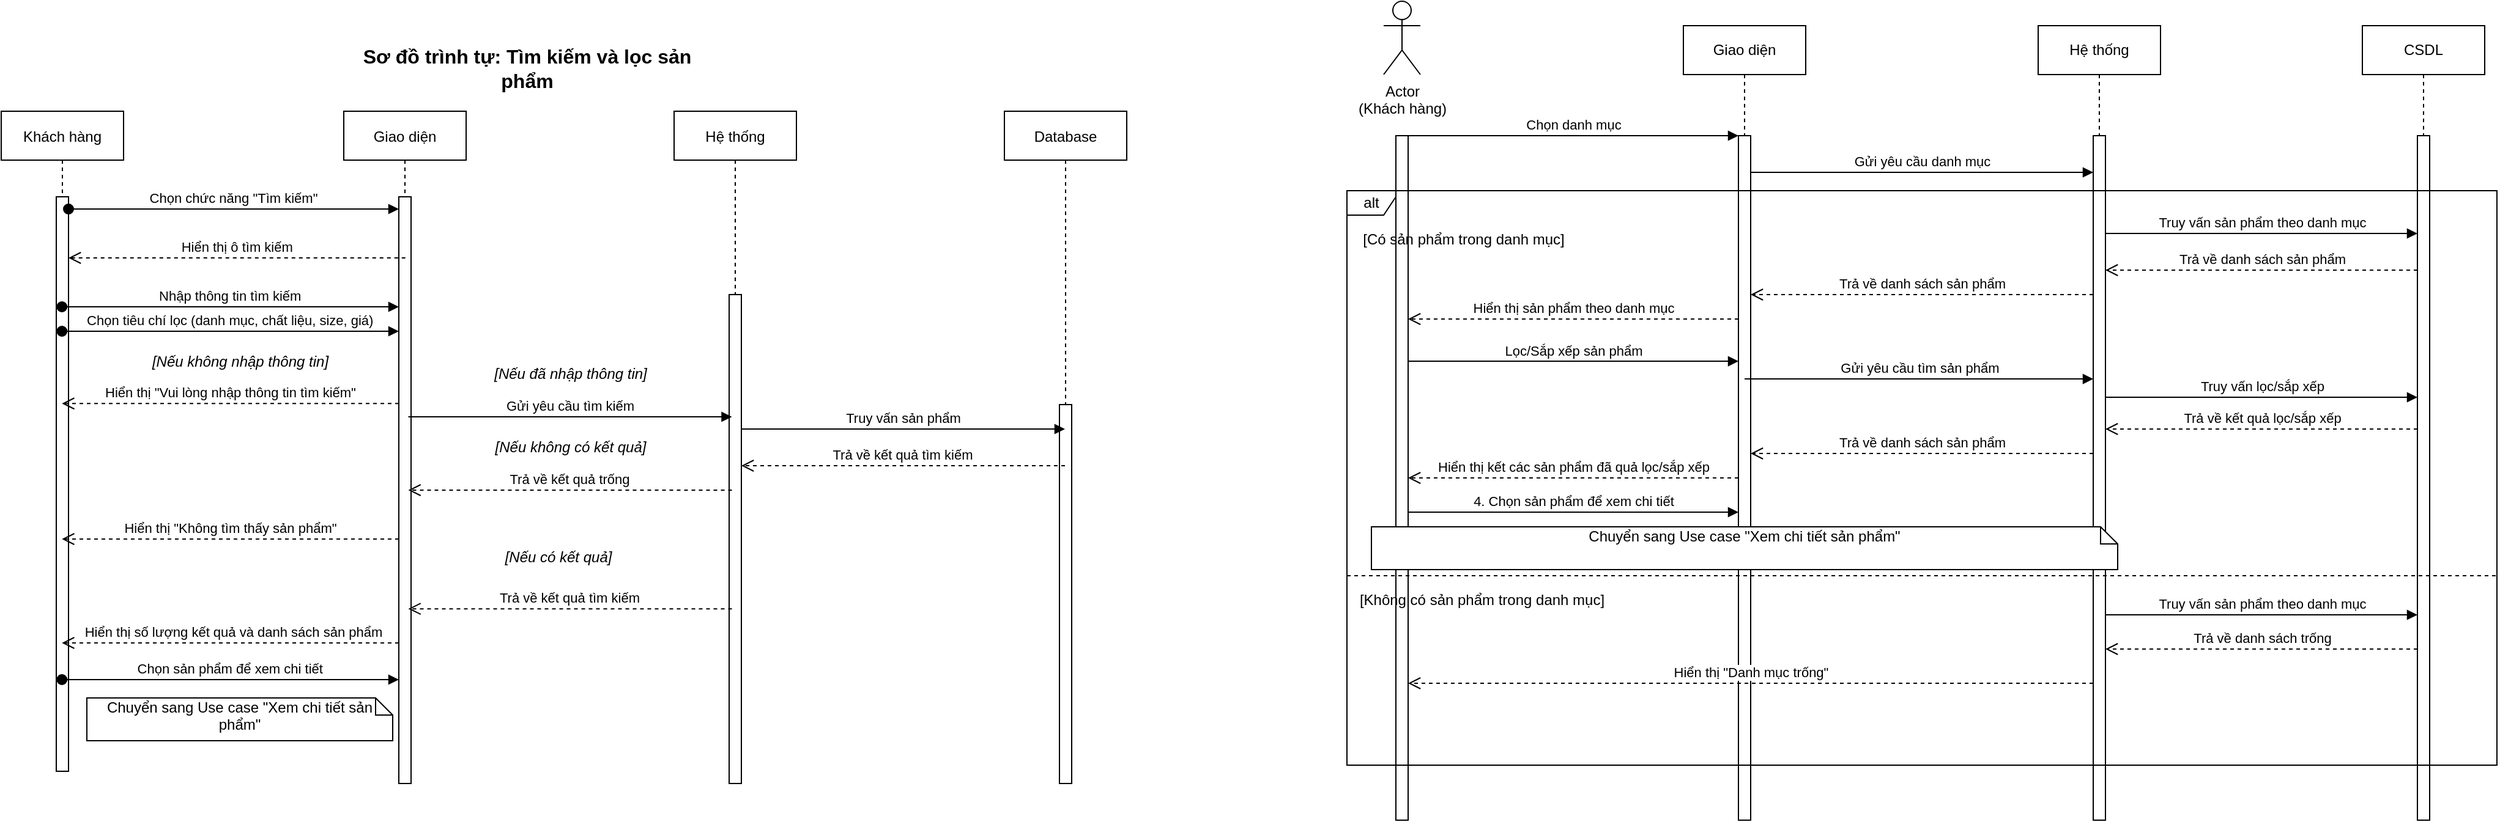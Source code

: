 <mxfile version="26.1.1" pages="2">
  <diagram name="Page-1" id="13e1069c-82ec-6db2-03f1-153e76fe0fe0">
    <mxGraphModel dx="1103" dy="594" grid="1" gridSize="10" guides="1" tooltips="1" connect="1" arrows="1" fold="1" page="1" pageScale="1" pageWidth="1100" pageHeight="850" background="none" math="0" shadow="0">
      <root>
        <mxCell id="0" />
        <mxCell id="1" parent="0" />
        <mxCell id="CiSJBHJ4Xn43Z9WM9_8N-1" value="Khách hàng" style="shape=umlLifeline;perimeter=lifelinePerimeter;container=1;collapsible=0;recursiveResize=0;rounded=0;shadow=0;strokeWidth=1;" parent="1" vertex="1">
          <mxGeometry x="90" y="190" width="100" height="540" as="geometry" />
        </mxCell>
        <mxCell id="CiSJBHJ4Xn43Z9WM9_8N-2" value="" style="points=[];perimeter=orthogonalPerimeter;rounded=0;shadow=0;strokeWidth=1;" parent="CiSJBHJ4Xn43Z9WM9_8N-1" vertex="1">
          <mxGeometry x="45" y="70" width="10" height="470" as="geometry" />
        </mxCell>
        <mxCell id="CiSJBHJ4Xn43Z9WM9_8N-3" value="Giao diện" style="shape=umlLifeline;perimeter=lifelinePerimeter;container=1;collapsible=0;recursiveResize=0;rounded=0;shadow=0;strokeWidth=1;" parent="1" vertex="1">
          <mxGeometry x="370" y="190" width="100" height="550" as="geometry" />
        </mxCell>
        <mxCell id="CiSJBHJ4Xn43Z9WM9_8N-4" value="" style="points=[];perimeter=orthogonalPerimeter;rounded=0;shadow=0;strokeWidth=1;" parent="CiSJBHJ4Xn43Z9WM9_8N-3" vertex="1">
          <mxGeometry x="45" y="70" width="10" height="480" as="geometry" />
        </mxCell>
        <mxCell id="wR38wNs-CdR_Del-v1X8-1" value="Hiển thị ô tìm kiếm" style="verticalAlign=bottom;endArrow=open;dashed=1;endSize=8;shadow=0;strokeWidth=1;" parent="CiSJBHJ4Xn43Z9WM9_8N-3" edge="1">
          <mxGeometry relative="1" as="geometry">
            <mxPoint x="50.37" y="120" as="sourcePoint" />
            <mxPoint x="-225.0" y="120" as="targetPoint" />
          </mxGeometry>
        </mxCell>
        <mxCell id="CiSJBHJ4Xn43Z9WM9_8N-23" value="Chọn tiêu chí lọc (danh mục, chất liệu, size, giá)" style="verticalAlign=bottom;startArrow=oval;endArrow=block;startSize=8;shadow=0;strokeWidth=1;" parent="CiSJBHJ4Xn43Z9WM9_8N-3" edge="1">
          <mxGeometry relative="1" as="geometry">
            <mxPoint x="-230.37" y="180" as="sourcePoint" />
            <mxPoint x="45" y="180" as="targetPoint" />
          </mxGeometry>
        </mxCell>
        <mxCell id="CiSJBHJ4Xn43Z9WM9_8N-19" value="Hiển thị &quot;Không tìm thấy sản phẩm&quot;" style="verticalAlign=bottom;endArrow=open;dashed=1;endSize=8;shadow=0;strokeWidth=1;" parent="CiSJBHJ4Xn43Z9WM9_8N-3" edge="1">
          <mxGeometry relative="1" as="geometry">
            <mxPoint x="45" y="350" as="sourcePoint" />
            <mxPoint x="-230.37" y="350" as="targetPoint" />
          </mxGeometry>
        </mxCell>
        <mxCell id="CiSJBHJ4Xn43Z9WM9_8N-5" value="Hệ thống" style="shape=umlLifeline;perimeter=lifelinePerimeter;container=1;collapsible=0;recursiveResize=0;rounded=0;shadow=0;strokeWidth=1;" parent="1" vertex="1">
          <mxGeometry x="640" y="190" width="100" height="550" as="geometry" />
        </mxCell>
        <mxCell id="CiSJBHJ4Xn43Z9WM9_8N-6" value="" style="points=[];perimeter=orthogonalPerimeter;rounded=0;shadow=0;strokeWidth=1;" parent="CiSJBHJ4Xn43Z9WM9_8N-5" vertex="1">
          <mxGeometry x="45" y="150" width="10" height="400" as="geometry" />
        </mxCell>
        <mxCell id="CiSJBHJ4Xn43Z9WM9_8N-7" value="Database" style="shape=umlLifeline;perimeter=lifelinePerimeter;container=1;collapsible=0;recursiveResize=0;rounded=0;shadow=0;strokeWidth=1;" parent="1" vertex="1">
          <mxGeometry x="910" y="190" width="100" height="550" as="geometry" />
        </mxCell>
        <mxCell id="CiSJBHJ4Xn43Z9WM9_8N-8" value="" style="points=[];perimeter=orthogonalPerimeter;rounded=0;shadow=0;strokeWidth=1;" parent="CiSJBHJ4Xn43Z9WM9_8N-7" vertex="1">
          <mxGeometry x="45" y="240" width="10" height="310" as="geometry" />
        </mxCell>
        <mxCell id="CiSJBHJ4Xn43Z9WM9_8N-9" value="Chọn chức năng &quot;Tìm kiếm&quot;" style="verticalAlign=bottom;startArrow=oval;endArrow=block;startSize=8;shadow=0;strokeWidth=1;" parent="1" source="CiSJBHJ4Xn43Z9WM9_8N-2" target="CiSJBHJ4Xn43Z9WM9_8N-4" edge="1">
          <mxGeometry relative="1" as="geometry">
            <mxPoint x="345" y="270" as="sourcePoint" />
            <Array as="points">
              <mxPoint x="310" y="270" />
            </Array>
          </mxGeometry>
        </mxCell>
        <mxCell id="CiSJBHJ4Xn43Z9WM9_8N-10" value="Nhập thông tin tìm kiếm" style="verticalAlign=bottom;startArrow=oval;endArrow=block;startSize=8;shadow=0;strokeWidth=1;" parent="1" edge="1">
          <mxGeometry relative="1" as="geometry">
            <mxPoint x="139.63" y="350" as="sourcePoint" />
            <mxPoint x="415" y="350" as="targetPoint" />
          </mxGeometry>
        </mxCell>
        <mxCell id="CiSJBHJ4Xn43Z9WM9_8N-11" value="[Nếu không nhập thông tin]" style="text;html=1;align=center;verticalAlign=middle;resizable=0;points=[];autosize=1;fontStyle=2" parent="1" vertex="1">
          <mxGeometry x="200" y="380" width="170" height="30" as="geometry" />
        </mxCell>
        <mxCell id="CiSJBHJ4Xn43Z9WM9_8N-12" value="Hiển thị &quot;Vui lòng nhập thông tin tìm kiếm&quot;" style="verticalAlign=bottom;endArrow=open;dashed=1;endSize=8;shadow=0;strokeWidth=1;" parent="1" edge="1">
          <mxGeometry relative="1" as="geometry">
            <mxPoint x="415" y="429.13" as="sourcePoint" />
            <mxPoint x="139.63" y="429.13" as="targetPoint" />
          </mxGeometry>
        </mxCell>
        <mxCell id="CiSJBHJ4Xn43Z9WM9_8N-13" value="[Nếu đã nhập thông tin]" style="text;html=1;align=center;verticalAlign=middle;resizable=0;points=[];autosize=1;fontStyle=2" parent="1" vertex="1">
          <mxGeometry x="480" y="390" width="150" height="30" as="geometry" />
        </mxCell>
        <mxCell id="CiSJBHJ4Xn43Z9WM9_8N-14" value="Gửi yêu cầu tìm kiếm" style="verticalAlign=bottom;endArrow=block;shadow=0;strokeWidth=1;" parent="1" edge="1">
          <mxGeometry relative="1" as="geometry">
            <mxPoint x="422.75" y="440" as="sourcePoint" />
            <mxPoint x="687.25" y="440" as="targetPoint" />
          </mxGeometry>
        </mxCell>
        <mxCell id="CiSJBHJ4Xn43Z9WM9_8N-15" value="Truy vấn sản phẩm" style="verticalAlign=bottom;endArrow=block;shadow=0;strokeWidth=1;" parent="1" edge="1">
          <mxGeometry relative="1" as="geometry">
            <mxPoint x="695" y="450" as="sourcePoint" />
            <mxPoint x="959.5" y="450" as="targetPoint" />
          </mxGeometry>
        </mxCell>
        <mxCell id="CiSJBHJ4Xn43Z9WM9_8N-16" value="Trả về kết quả tìm kiếm" style="verticalAlign=bottom;endArrow=open;dashed=1;endSize=8;shadow=0;strokeWidth=1;" parent="1" edge="1">
          <mxGeometry relative="1" as="geometry">
            <mxPoint x="959.5" y="480" as="sourcePoint" />
            <mxPoint x="695" y="480" as="targetPoint" />
          </mxGeometry>
        </mxCell>
        <mxCell id="CiSJBHJ4Xn43Z9WM9_8N-17" value="[Nếu không có kết quả]" style="text;html=1;align=center;verticalAlign=middle;resizable=0;points=[];autosize=1;fontStyle=2" parent="1" vertex="1">
          <mxGeometry x="480" y="450" width="150" height="30" as="geometry" />
        </mxCell>
        <mxCell id="CiSJBHJ4Xn43Z9WM9_8N-18" value="Trả về kết quả trống" style="verticalAlign=bottom;endArrow=open;dashed=1;endSize=8;shadow=0;strokeWidth=1;" parent="1" edge="1">
          <mxGeometry relative="1" as="geometry">
            <mxPoint x="687.25" y="500" as="sourcePoint" />
            <mxPoint x="422.75" y="500" as="targetPoint" />
          </mxGeometry>
        </mxCell>
        <mxCell id="CiSJBHJ4Xn43Z9WM9_8N-20" value="[Nếu có kết quả]" style="text;html=1;align=center;verticalAlign=middle;resizable=0;points=[];autosize=1;fontStyle=2" parent="1" vertex="1">
          <mxGeometry x="490" y="540" width="110" height="30" as="geometry" />
        </mxCell>
        <mxCell id="CiSJBHJ4Xn43Z9WM9_8N-21" value="Trả về kết quả tìm kiếm" style="verticalAlign=bottom;endArrow=open;dashed=1;endSize=8;shadow=0;strokeWidth=1;" parent="1" edge="1">
          <mxGeometry relative="1" as="geometry">
            <mxPoint x="687.25" y="597.07" as="sourcePoint" />
            <mxPoint x="422.75" y="597.07" as="targetPoint" />
          </mxGeometry>
        </mxCell>
        <mxCell id="CiSJBHJ4Xn43Z9WM9_8N-22" value="Hiển thị số lượng kết quả và danh sách sản phẩm" style="verticalAlign=bottom;endArrow=open;dashed=1;endSize=8;shadow=0;strokeWidth=1;" parent="1" edge="1">
          <mxGeometry x="-0.02" relative="1" as="geometry">
            <mxPoint x="415" y="625" as="sourcePoint" />
            <mxPoint x="139.63" y="625" as="targetPoint" />
            <mxPoint as="offset" />
          </mxGeometry>
        </mxCell>
        <mxCell id="CiSJBHJ4Xn43Z9WM9_8N-24" value="Chọn sản phẩm để xem chi tiết" style="verticalAlign=bottom;startArrow=oval;endArrow=block;startSize=8;shadow=0;strokeWidth=1;" parent="1" edge="1">
          <mxGeometry relative="1" as="geometry">
            <mxPoint x="139.63" y="655" as="sourcePoint" />
            <mxPoint x="415" y="655" as="targetPoint" />
          </mxGeometry>
        </mxCell>
        <mxCell id="CiSJBHJ4Xn43Z9WM9_8N-25" value="Sơ đồ trình tự: Tìm kiếm và lọc sản phẩm" style="text;html=1;strokeColor=none;fillColor=none;align=center;verticalAlign=middle;whiteSpace=wrap;rounded=0;fontSize=16;fontStyle=1" parent="1" vertex="1">
          <mxGeometry x="370" y="140" width="300" height="30" as="geometry" />
        </mxCell>
        <mxCell id="wR38wNs-CdR_Del-v1X8-2" value="Actor&#xa;(Khách hàng)" style="shape=umlActor;verticalLabelPosition=bottom;verticalAlign=top;html=1;" parent="1" vertex="1">
          <mxGeometry x="1220" y="100" width="30" height="60" as="geometry" />
        </mxCell>
        <mxCell id="wR38wNs-CdR_Del-v1X8-6" value="" style="html=1;points=[];perimeter=orthogonalPerimeter;" parent="1" vertex="1">
          <mxGeometry x="1230" y="210" width="10" height="560" as="geometry" />
        </mxCell>
        <mxCell id="wR38wNs-CdR_Del-v1X8-7" value="" style="html=1;points=[];perimeter=orthogonalPerimeter;" parent="1" vertex="1">
          <mxGeometry x="1510" y="210" width="10" height="560" as="geometry" />
        </mxCell>
        <mxCell id="wR38wNs-CdR_Del-v1X8-8" value="" style="html=1;points=[];perimeter=orthogonalPerimeter;" parent="1" vertex="1">
          <mxGeometry x="1800" y="210" width="10" height="560" as="geometry" />
        </mxCell>
        <mxCell id="wR38wNs-CdR_Del-v1X8-9" value="" style="html=1;points=[];perimeter=orthogonalPerimeter;" parent="1" vertex="1">
          <mxGeometry x="2065" y="210" width="10" height="560" as="geometry" />
        </mxCell>
        <mxCell id="wR38wNs-CdR_Del-v1X8-10" value="Chọn danh mục" style="html=1;verticalAlign=bottom;endArrow=block;entryX=0;entryY=0;exitX=1;exitY=0;" parent="1" source="wR38wNs-CdR_Del-v1X8-6" target="wR38wNs-CdR_Del-v1X8-7" edge="1">
          <mxGeometry relative="1" as="geometry">
            <mxPoint x="1470" y="220" as="sourcePoint" />
          </mxGeometry>
        </mxCell>
        <mxCell id="wR38wNs-CdR_Del-v1X8-11" value="Gửi yêu cầu danh mục" style="html=1;verticalAlign=bottom;endArrow=block;entryX=0;entryY=0.1;exitX=1;exitY=0.1;" parent="1" edge="1">
          <mxGeometry relative="1" as="geometry">
            <mxPoint x="1520" y="240.0" as="sourcePoint" />
            <mxPoint x="1800" y="240.0" as="targetPoint" />
          </mxGeometry>
        </mxCell>
        <mxCell id="wR38wNs-CdR_Del-v1X8-12" value="alt" style="shape=umlFrame;whiteSpace=wrap;html=1;width=40;height=20;" parent="1" vertex="1">
          <mxGeometry x="1190" y="255" width="940" height="470" as="geometry" />
        </mxCell>
        <mxCell id="wR38wNs-CdR_Del-v1X8-13" value="[Có sản phẩm trong danh mục]" style="text;html=1;align=center;verticalAlign=middle;resizable=0;points=[];autosize=1;" parent="1" vertex="1">
          <mxGeometry x="1190" y="280" width="190" height="30" as="geometry" />
        </mxCell>
        <mxCell id="wR38wNs-CdR_Del-v1X8-14" value="" style="endArrow=none;dashed=1;html=1;entryX=1;entryY=0.5;entryDx=0;entryDy=0;entryPerimeter=0;exitX=0;exitY=0.5;exitDx=0;exitDy=0;exitPerimeter=0;" parent="1" edge="1">
          <mxGeometry width="50" height="50" relative="1" as="geometry">
            <mxPoint x="1190" y="570" as="sourcePoint" />
            <mxPoint x="2130.0" y="570" as="targetPoint" />
          </mxGeometry>
        </mxCell>
        <mxCell id="wR38wNs-CdR_Del-v1X8-15" value="[Không có sản phẩm trong danh mục]" style="text;html=1;align=center;verticalAlign=middle;resizable=0;points=[];autosize=1;" parent="1" vertex="1">
          <mxGeometry x="1190" y="575" width="220" height="30" as="geometry" />
        </mxCell>
        <mxCell id="wR38wNs-CdR_Del-v1X8-16" value="Truy vấn sản phẩm theo danh mục" style="html=1;verticalAlign=bottom;endArrow=block;entryX=0;entryY=0.2;exitX=1;exitY=0.2;" parent="1" edge="1">
          <mxGeometry relative="1" as="geometry">
            <mxPoint x="1810" y="290.0" as="sourcePoint" />
            <mxPoint x="2065.0" y="290.0" as="targetPoint" />
          </mxGeometry>
        </mxCell>
        <mxCell id="wR38wNs-CdR_Del-v1X8-17" value="Trả về danh sách sản phẩm" style="html=1;verticalAlign=bottom;endArrow=open;dashed=1;endSize=8;exitX=0;exitY=0.25;entryX=1;entryY=0.25;" parent="1" edge="1">
          <mxGeometry relative="1" as="geometry">
            <mxPoint x="1810" y="320.0" as="targetPoint" />
            <mxPoint x="2065.0" y="320" as="sourcePoint" />
          </mxGeometry>
        </mxCell>
        <mxCell id="wR38wNs-CdR_Del-v1X8-18" value="Hiển thị sản phẩm theo danh mục" style="html=1;verticalAlign=bottom;endArrow=open;dashed=1;endSize=8;entryX=1;entryY=0.3;" parent="1" edge="1">
          <mxGeometry relative="1" as="geometry">
            <mxPoint x="1240" y="360.0" as="targetPoint" />
            <mxPoint x="1510" y="360.0" as="sourcePoint" />
          </mxGeometry>
        </mxCell>
        <mxCell id="wR38wNs-CdR_Del-v1X8-19" value="Lọc/Sắp xếp sản phẩm" style="html=1;verticalAlign=bottom;endArrow=block;exitX=1;exitY=0.35;" parent="1" edge="1">
          <mxGeometry relative="1" as="geometry">
            <mxPoint x="1240" y="394.52" as="sourcePoint" />
            <mxPoint x="1510" y="394.52" as="targetPoint" />
          </mxGeometry>
        </mxCell>
        <mxCell id="wR38wNs-CdR_Del-v1X8-20" value="Truy vấn lọc/sắp xếp" style="html=1;verticalAlign=bottom;endArrow=block;entryX=0;entryY=0.4;exitX=1;exitY=0.4;" parent="1" edge="1">
          <mxGeometry relative="1" as="geometry">
            <mxPoint x="1810" y="424" as="sourcePoint" />
            <mxPoint x="2065" y="424" as="targetPoint" />
          </mxGeometry>
        </mxCell>
        <mxCell id="wR38wNs-CdR_Del-v1X8-21" value="Trả về kết quả lọc/sắp xếp" style="html=1;verticalAlign=bottom;endArrow=open;dashed=1;endSize=8;exitX=0;exitY=0.45;entryX=1;entryY=0.45;" parent="1" edge="1">
          <mxGeometry relative="1" as="geometry">
            <mxPoint x="1810" y="450.0" as="targetPoint" />
            <mxPoint x="2065" y="450.0" as="sourcePoint" />
          </mxGeometry>
        </mxCell>
        <mxCell id="wR38wNs-CdR_Del-v1X8-22" value="Hiển thị kết các sản phẩm đã quả lọc/sắp xếp" style="html=1;verticalAlign=bottom;endArrow=open;dashed=1;endSize=8;entryX=1;entryY=0.5;" parent="1" target="wR38wNs-CdR_Del-v1X8-6" edge="1">
          <mxGeometry relative="1" as="geometry">
            <mxPoint x="1470" y="400" as="targetPoint" />
            <mxPoint x="1510" y="490" as="sourcePoint" />
          </mxGeometry>
        </mxCell>
        <mxCell id="wR38wNs-CdR_Del-v1X8-23" value="4. Chọn sản phẩm để xem chi tiết" style="html=1;verticalAlign=bottom;endArrow=block;exitX=1;exitY=0.55;" parent="1" source="wR38wNs-CdR_Del-v1X8-6" edge="1">
          <mxGeometry relative="1" as="geometry">
            <mxPoint x="1470" y="420" as="sourcePoint" />
            <mxPoint x="1510" y="518" as="targetPoint" />
          </mxGeometry>
        </mxCell>
        <mxCell id="wR38wNs-CdR_Del-v1X8-24" value="Chuyển sang Use case &quot;Xem chi tiết sản phẩm&quot;" style="shape=note;whiteSpace=wrap;html=1;size=14;verticalAlign=top;align=center;spacingTop=-6;" parent="1" vertex="1">
          <mxGeometry x="1210" y="530" width="610" height="35" as="geometry" />
        </mxCell>
        <mxCell id="wR38wNs-CdR_Del-v1X8-25" value="Truy vấn sản phẩm theo danh mục" style="html=1;verticalAlign=bottom;endArrow=block;entryX=0;entryY=0.7;exitX=1;exitY=0.7;" parent="1" source="wR38wNs-CdR_Del-v1X8-8" target="wR38wNs-CdR_Del-v1X8-9" edge="1">
          <mxGeometry relative="1" as="geometry">
            <mxPoint x="1780" y="480" as="sourcePoint" />
          </mxGeometry>
        </mxCell>
        <mxCell id="wR38wNs-CdR_Del-v1X8-26" value="Trả về danh sách trống" style="html=1;verticalAlign=bottom;endArrow=open;dashed=1;endSize=8;exitX=0;exitY=0.75;entryX=1;entryY=0.75;" parent="1" source="wR38wNs-CdR_Del-v1X8-9" target="wR38wNs-CdR_Del-v1X8-8" edge="1">
          <mxGeometry relative="1" as="geometry">
            <mxPoint x="1780" y="500" as="targetPoint" />
          </mxGeometry>
        </mxCell>
        <mxCell id="wR38wNs-CdR_Del-v1X8-27" value="Hiển thị &quot;Danh mục trống&quot;" style="html=1;verticalAlign=bottom;endArrow=open;dashed=1;endSize=8;exitX=0;exitY=0.8;entryX=1;entryY=0.8;" parent="1" source="wR38wNs-CdR_Del-v1X8-8" target="wR38wNs-CdR_Del-v1X8-6" edge="1">
          <mxGeometry relative="1" as="geometry">
            <mxPoint x="1470" y="520" as="targetPoint" />
          </mxGeometry>
        </mxCell>
        <mxCell id="wR38wNs-CdR_Del-v1X8-31" value="Chuyển sang Use case &quot;Xem chi tiết sản phẩm&quot;" style="shape=note;whiteSpace=wrap;html=1;size=14;verticalAlign=top;align=center;spacingTop=-6;" parent="1" vertex="1">
          <mxGeometry x="160" y="670" width="250" height="35" as="geometry" />
        </mxCell>
        <mxCell id="z18q6whbh-dWfgE0S6pc-22" value="Trả về danh sách sản phẩm" style="html=1;verticalAlign=bottom;endArrow=open;dashed=1;endSize=8;exitX=0;exitY=0.45;" parent="1" edge="1">
          <mxGeometry relative="1" as="geometry">
            <mxPoint x="1520" y="470.0" as="targetPoint" />
            <mxPoint x="1800" y="470" as="sourcePoint" />
          </mxGeometry>
        </mxCell>
        <mxCell id="z18q6whbh-dWfgE0S6pc-23" value="Gửi yêu cầu tìm sản phẩm" style="html=1;verticalAlign=bottom;endArrow=block;exitX=1;exitY=0.35;" parent="1" target="wR38wNs-CdR_Del-v1X8-8" edge="1">
          <mxGeometry relative="1" as="geometry">
            <mxPoint x="1515" y="409.05" as="sourcePoint" />
            <mxPoint x="1785" y="409.05" as="targetPoint" />
          </mxGeometry>
        </mxCell>
        <mxCell id="z18q6whbh-dWfgE0S6pc-24" value="Trả về danh sách sản phẩm" style="html=1;verticalAlign=bottom;endArrow=open;dashed=1;endSize=8;exitX=0;exitY=0.45;" parent="1" edge="1">
          <mxGeometry relative="1" as="geometry">
            <mxPoint x="1520" y="340.0" as="targetPoint" />
            <mxPoint x="1800" y="340" as="sourcePoint" />
          </mxGeometry>
        </mxCell>
        <mxCell id="r98t_IDqT5fcbSij2vow-30" value="Giao diện" style="shape=umlLifeline;perimeter=lifelinePerimeter;whiteSpace=wrap;html=1;container=1;dropTarget=0;collapsible=0;recursiveResize=0;outlineConnect=0;portConstraint=eastwest;newEdgeStyle={&quot;curved&quot;:0,&quot;rounded&quot;:0};" vertex="1" parent="1">
          <mxGeometry x="1465" y="120" width="100" height="90" as="geometry" />
        </mxCell>
        <mxCell id="r98t_IDqT5fcbSij2vow-31" value="Hệ thống" style="shape=umlLifeline;perimeter=lifelinePerimeter;whiteSpace=wrap;html=1;container=1;dropTarget=0;collapsible=0;recursiveResize=0;outlineConnect=0;portConstraint=eastwest;newEdgeStyle={&quot;curved&quot;:0,&quot;rounded&quot;:0};" vertex="1" parent="1">
          <mxGeometry x="1755" y="120" width="100" height="90" as="geometry" />
        </mxCell>
        <mxCell id="r98t_IDqT5fcbSij2vow-32" value="CSDL" style="shape=umlLifeline;perimeter=lifelinePerimeter;whiteSpace=wrap;html=1;container=1;dropTarget=0;collapsible=0;recursiveResize=0;outlineConnect=0;portConstraint=eastwest;newEdgeStyle={&quot;curved&quot;:0,&quot;rounded&quot;:0};" vertex="1" parent="1">
          <mxGeometry x="2020" y="120" width="100" height="90" as="geometry" />
        </mxCell>
      </root>
    </mxGraphModel>
  </diagram>
  <diagram name="Sequence Diagram - Xem danh sách sản phẩm" id="tBVd2Vyf2i5adsl5Acp0">
    <mxGraphModel dx="1422" dy="762" grid="1" gridSize="10" guides="1" tooltips="1" connect="1" arrows="1" fold="1" page="1" pageScale="1" pageWidth="850" pageHeight="1100" math="0" shadow="0">
      <root>
        <mxCell id="0" />
        <mxCell id="1" parent="0" />
        <!-- Actors and Objects -->
        <mxCell id="actor" value="Actor&#xa;(Khách hàng)" style="shape=umlActor;verticalLabelPosition=bottom;verticalAlign=top;html=1;" parent="1" vertex="1">
          <mxGeometry x="70" y="80" width="30" height="60" as="geometry" />
        </mxCell>
        <mxCell id="header_object" value="Header" style="html=1;align=center;verticalAlign=middle;rounded=1;absoluteArcSize=1;arcSize=10;dashed=0;" parent="1" vertex="1">
          <mxGeometry x="190" y="90" width="100" height="40" as="geometry" />
        </mxCell>
        <mxCell id="system_object" value="Hệ thống" style="html=1;align=center;verticalAlign=middle;rounded=1;absoluteArcSize=1;arcSize=10;dashed=0;" parent="1" vertex="1">
          <mxGeometry x="350" y="90" width="100" height="40" as="geometry" />
        </mxCell>
        <mxCell id="database_object" value="Cơ sở dữ liệu" style="html=1;align=center;verticalAlign=middle;rounded=1;absoluteArcSize=1;arcSize=10;dashed=0;" parent="1" vertex="1">
          <mxGeometry x="510" y="90" width="120" height="40" as="geometry" />
        </mxCell>
        <!-- Lifelines -->
        <mxCell id="actor_lifeline" value="" style="html=1;points=[];perimeter=orthogonalPerimeter;" parent="1" vertex="1">
          <mxGeometry x="85" y="150" width="10" height="450" as="geometry" />
        </mxCell>
        <mxCell id="header_lifeline" value="" style="html=1;points=[];perimeter=orthogonalPerimeter;" parent="1" vertex="1">
          <mxGeometry x="235" y="150" width="10" height="450" as="geometry" />
        </mxCell>
        <mxCell id="system_lifeline" value="" style="html=1;points=[];perimeter=orthogonalPerimeter;" parent="1" vertex="1">
          <mxGeometry x="395" y="150" width="10" height="450" as="geometry" />
        </mxCell>
        <mxCell id="database_lifeline" value="" style="html=1;points=[];perimeter=orthogonalPerimeter;" parent="1" vertex="1">
          <mxGeometry x="565" y="150" width="10" height="450" as="geometry" />
        </mxCell>
        <!-- Messages and Flows -->
        <mxCell id="msg1" value="1. Chọn danh mục" style="html=1;verticalAlign=bottom;endArrow=block;entryX=0;entryY=0;exitX=1;exitY=0;" parent="1" source="actor_lifeline" target="header_lifeline" edge="1">
          <mxGeometry relative="1" as="geometry">
            <mxPoint x="100" y="160" as="sourcePoint" />
          </mxGeometry>
        </mxCell>
        <mxCell id="msg2" value="Gửi yêu cầu danh mục" style="html=1;verticalAlign=bottom;endArrow=block;entryX=0;entryY=0.1;exitX=1;exitY=0.1;" parent="1" source="header_lifeline" target="system_lifeline" edge="1">
          <mxGeometry relative="1" as="geometry">
            <mxPoint x="250" y="180" as="sourcePoint" />
          </mxGeometry>
        </mxCell>
        <!-- Alt Fragment -->
        <mxCell id="alt_fragment" value="alt" style="shape=umlFrame;whiteSpace=wrap;html=1;width=40;height=20;" parent="1" vertex="1">
          <mxGeometry x="40" y="200" width="600" height="360" as="geometry" />
        </mxCell>
        <mxCell id="alt_condition1" value="Có sản phẩm trong danh mục" style="text;html=1;align=center;verticalAlign=middle;resizable=0;points=[];autosize=1;" parent="1" vertex="1">
          <mxGeometry x="80" y="200" width="180" height="20" as="geometry" />
        </mxCell>
        <mxCell id="alt_divider" value="" style="endArrow=none;dashed=1;html=1;entryX=1;entryY=0.5;entryDx=0;entryDy=0;entryPerimeter=0;exitX=0;exitY=0.5;exitDx=0;exitDy=0;exitPerimeter=0;" parent="1" source="alt_fragment" target="alt_fragment" edge="1">
          <mxGeometry width="50" height="50" relative="1" as="geometry">
            <mxPoint x="40" y="400" as="sourcePoint" />
            <mxPoint x="640" y="400" as="targetPoint" />
          </mxGeometry>
        </mxCell>
        <mxCell id="alt_condition2" value="Không có sản phẩm trong danh mục" style="text;html=1;align=center;verticalAlign=middle;resizable=0;points=[];autosize=1;" parent="1" vertex="1">
          <mxGeometry x="80" y="400" width="210" height="20" as="geometry" />
        </mxCell>
        <!-- Main Flow -->
        <mxCell id="msg3" value="Truy vấn sản phẩm theo danh mục" style="html=1;verticalAlign=bottom;endArrow=block;entryX=0;entryY=0.2;exitX=1;exitY=0.2;" parent="1" source="system_lifeline" target="database_lifeline" edge="1">
          <mxGeometry relative="1" as="geometry">
            <mxPoint x="410" y="220" as="sourcePoint" />
          </mxGeometry>
        </mxCell>
        <mxCell id="msg4" value="Trả về danh sách sản phẩm" style="html=1;verticalAlign=bottom;endArrow=open;dashed=1;endSize=8;exitX=0;exitY=0.25;entryX=1;entryY=0.25;" parent="1" source="database_lifeline" target="system_lifeline" edge="1">
          <mxGeometry relative="1" as="geometry">
            <mxPoint x="410" y="240" as="targetPoint" />
          </mxGeometry>
        </mxCell>
        <mxCell id="msg5" value="2. Hiển thị sản phẩm theo danh mục" style="html=1;verticalAlign=bottom;endArrow=open;dashed=1;endSize=8;exitX=0;exitY=0.3;entryX=1;entryY=0.3;" parent="1" source="system_lifeline" target="actor_lifeline" edge="1">
          <mxGeometry relative="1" as="geometry">
            <mxPoint x="100" y="260" as="targetPoint" />
          </mxGeometry>
        </mxCell>
        <mxCell id="msg6" value="3. Lọc/Sắp xếp sản phẩm" style="html=1;verticalAlign=bottom;endArrow=block;entryX=0;entryY=0.35;exitX=1;exitY=0.35;" parent="1" source="actor_lifeline" target="system_lifeline" edge="1">
          <mxGeometry relative="1" as="geometry">
            <mxPoint x="100" y="280" as="sourcePoint" />
          </mxGeometry>
        </mxCell>
        <mxCell id="msg7" value="Truy vấn lọc/sắp xếp" style="html=1;verticalAlign=bottom;endArrow=block;entryX=0;entryY=0.4;exitX=1;exitY=0.4;" parent="1" source="system_lifeline" target="database_lifeline" edge="1">
          <mxGeometry relative="1" as="geometry">
            <mxPoint x="410" y="300" as="sourcePoint" />
          </mxGeometry>
        </mxCell>
        <mxCell id="msg8" value="Trả về kết quả lọc/sắp xếp" style="html=1;verticalAlign=bottom;endArrow=open;dashed=1;endSize=8;exitX=0;exitY=0.45;entryX=1;entryY=0.45;" parent="1" source="database_lifeline" target="system_lifeline" edge="1">
          <mxGeometry relative="1" as="geometry">
            <mxPoint x="410" y="320" as="targetPoint" />
          </mxGeometry>
        </mxCell>
        <mxCell id="msg9" value="Hiển thị kết quả lọc/sắp xếp" style="html=1;verticalAlign=bottom;endArrow=open;dashed=1;endSize=8;exitX=0;exitY=0.5;entryX=1;entryY=0.5;" parent="1" source="system_lifeline" target="actor_lifeline" edge="1">
          <mxGeometry relative="1" as="geometry">
            <mxPoint x="100" y="340" as="targetPoint" />
          </mxGeometry>
        </mxCell>
        <mxCell id="msg10" value="4. Chọn sản phẩm để xem chi tiết" style="html=1;verticalAlign=bottom;endArrow=block;entryX=0;entryY=0.55;exitX=1;exitY=0.55;" parent="1" source="actor_lifeline" target="system_lifeline" edge="1">
          <mxGeometry relative="1" as="geometry">
            <mxPoint x="100" y="360" as="sourcePoint" />
          </mxGeometry>
        </mxCell>
        <mxCell id="note1" value="Chuyển sang Use case&#xa;&quot;Xem chi tiết sản phẩm&quot;" style="shape=note;whiteSpace=wrap;html=1;size=14;verticalAlign=top;align=left;spacingTop=-6;" parent="1" vertex="1">
          <mxGeometry x="180" y="360" width="180" height="35" as="geometry" />
        </mxCell>
        <!-- Exception Flow -->
        <mxCell id="msg11" value="Truy vấn sản phẩm theo danh mục" style="html=1;verticalAlign=bottom;endArrow=block;entryX=0;entryY=0.7;exitX=1;exitY=0.7;" parent="1" source="system_lifeline" target="database_lifeline" edge="1">
          <mxGeometry relative="1" as="geometry">
            <mxPoint x="410" y="420" as="sourcePoint" />
          </mxGeometry>
        </mxCell>
        <mxCell id="msg12" value="Trả về danh sách trống" style="html=1;verticalAlign=bottom;endArrow=open;dashed=1;endSize=8;exitX=0;exitY=0.75;entryX=1;entryY=0.75;" parent="1" source="database_lifeline" target="system_lifeline" edge="1">
          <mxGeometry relative="1" as="geometry">
            <mxPoint x="410" y="440" as="targetPoint" />
          </mxGeometry>
        </mxCell>
        <mxCell id="msg13" value="Hiển thị &quot;Danh mục trống&quot;" style="html=1;verticalAlign=bottom;endArrow=open;dashed=1;endSize=8;exitX=0;exitY=0.8;entryX=1;entryY=0.8;" parent="1" source="system_lifeline" target="actor_lifeline" edge="1">
          <mxGeometry relative="1" as="geometry">
            <mxPoint x="100" y="460" as="targetPoint" />
          </mxGeometry>
        </mxCell>
      </root>
    </mxGraphModel>
  </diagram>
</mxfile>
